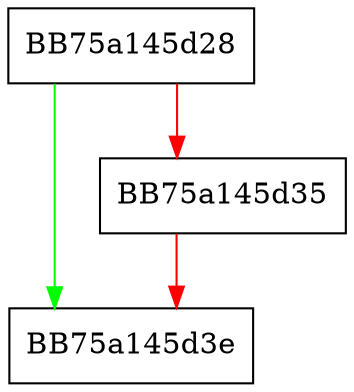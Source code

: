digraph ResetUsedIntervals {
  node [shape="box"];
  graph [splines=ortho];
  BB75a145d28 -> BB75a145d3e [color="green"];
  BB75a145d28 -> BB75a145d35 [color="red"];
  BB75a145d35 -> BB75a145d3e [color="red"];
}